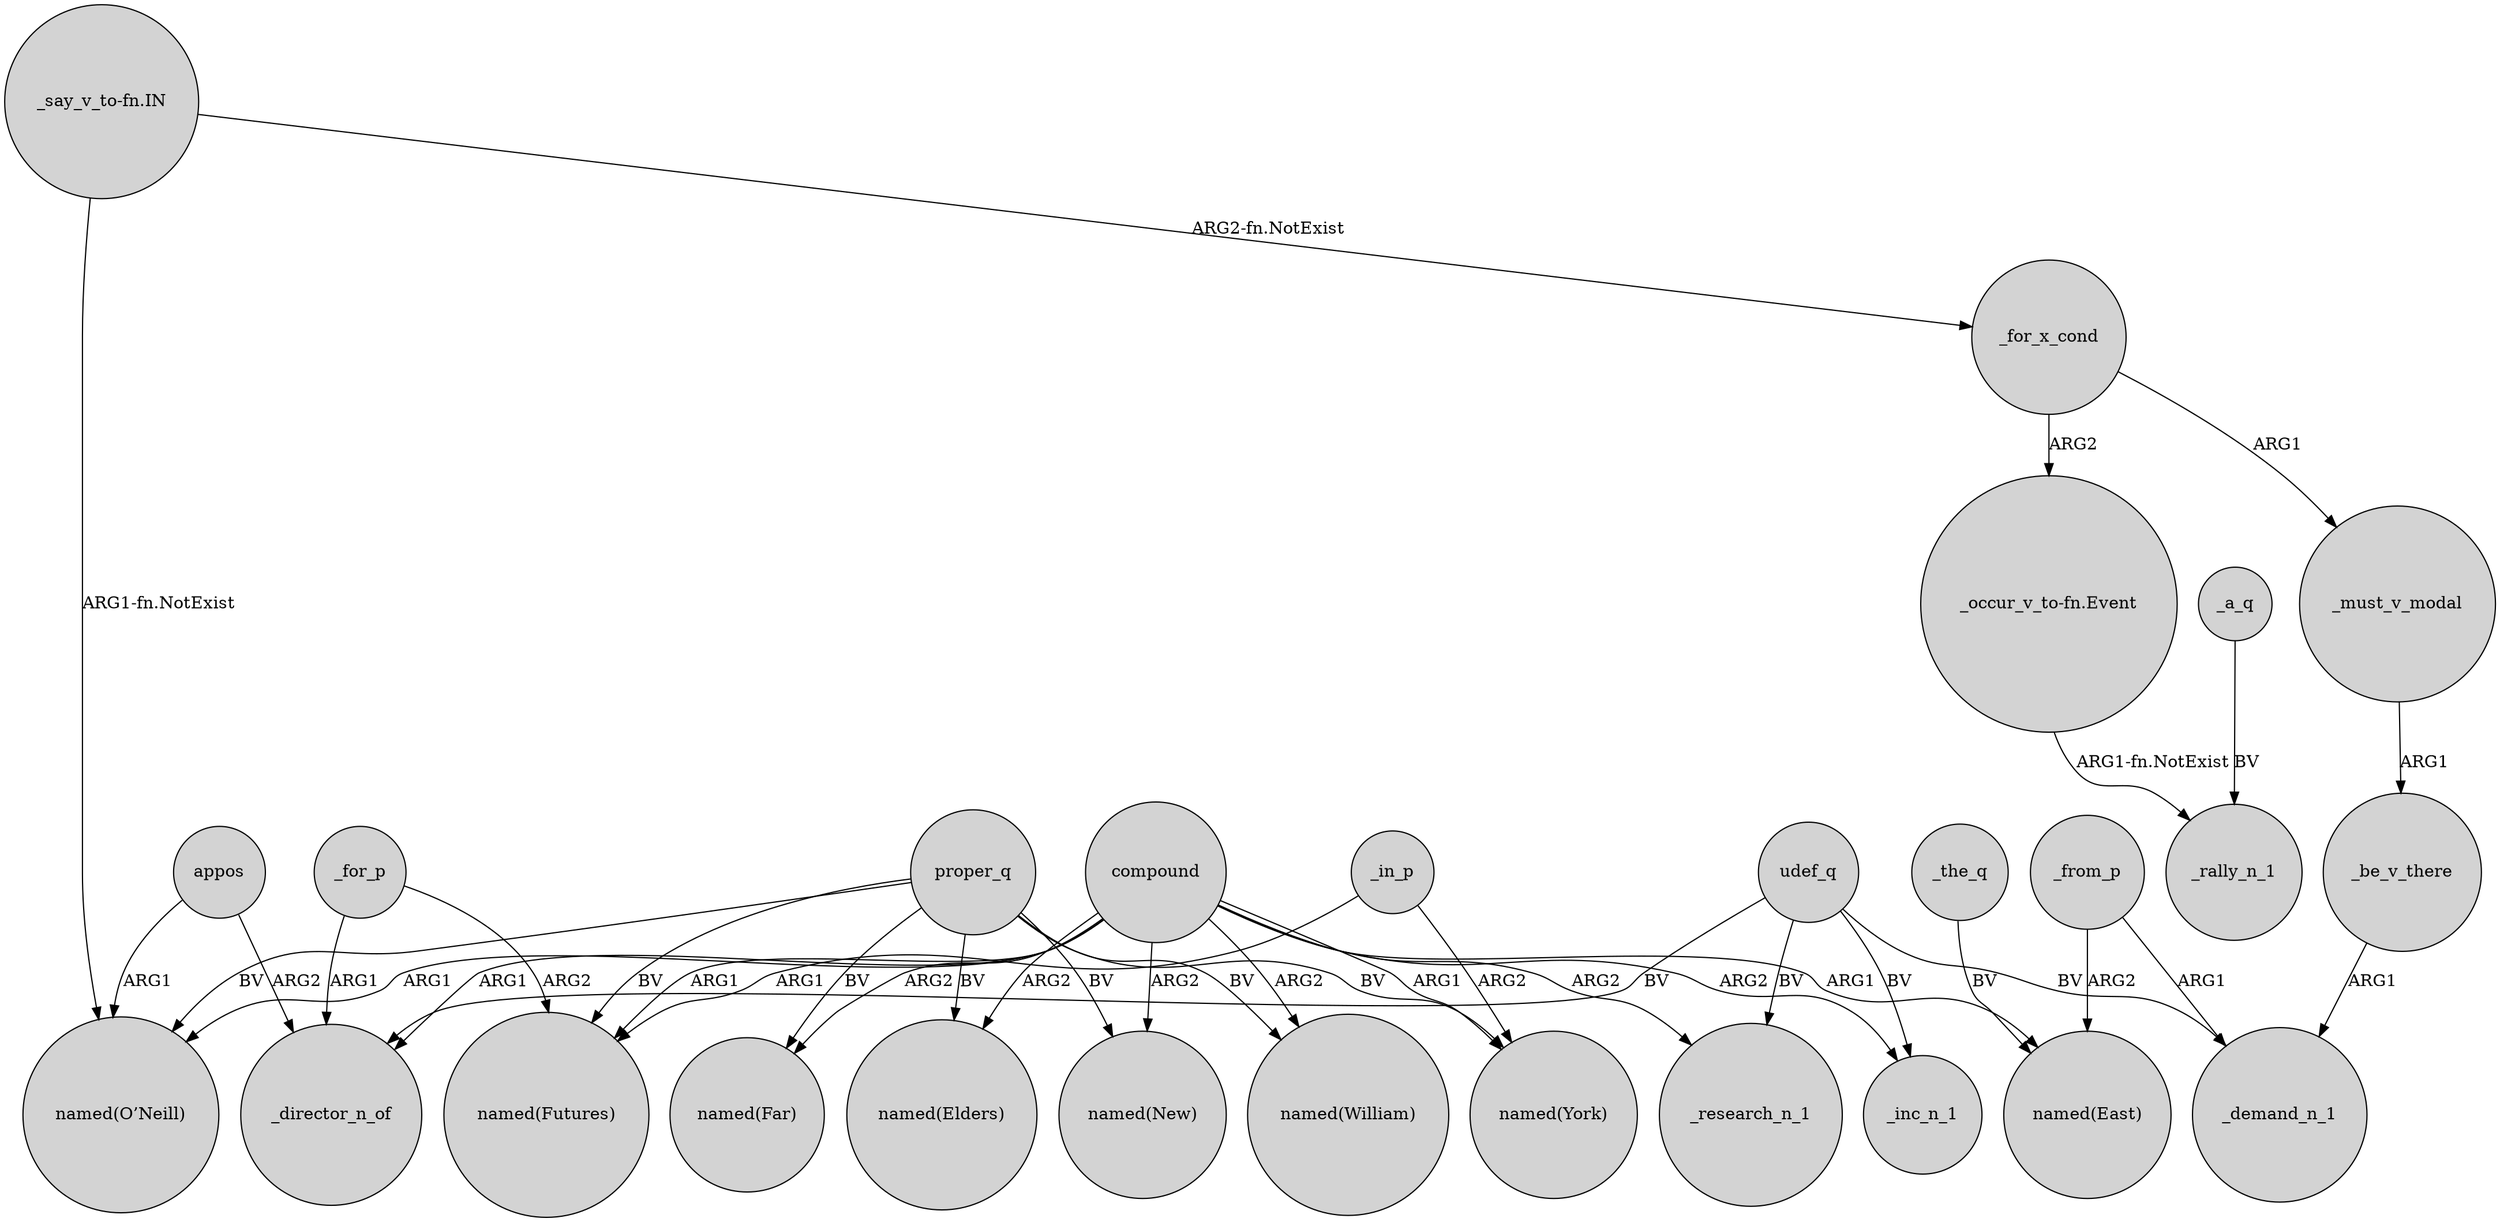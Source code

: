digraph {
	node [shape=circle style=filled]
	"_say_v_to-fn.IN" -> "named(O’Neill)" [label="ARG1-fn.NotExist"]
	appos -> "named(O’Neill)" [label=ARG1]
	udef_q -> _inc_n_1 [label=BV]
	compound -> "named(New)" [label=ARG2]
	_for_x_cond -> _must_v_modal [label=ARG1]
	proper_q -> "named(Futures)" [label=BV]
	proper_q -> "named(New)" [label=BV]
	_for_x_cond -> "_occur_v_to-fn.Event" [label=ARG2]
	_the_q -> "named(East)" [label=BV]
	_for_p -> _director_n_of [label=ARG1]
	udef_q -> _research_n_1 [label=BV]
	_in_p -> "named(Futures)" [label=ARG1]
	compound -> "named(Elders)" [label=ARG2]
	compound -> "named(Far)" [label=ARG2]
	_be_v_there -> _demand_n_1 [label=ARG1]
	_from_p -> _demand_n_1 [label=ARG1]
	proper_q -> "named(O’Neill)" [label=BV]
	_from_p -> "named(East)" [label=ARG2]
	compound -> "named(O’Neill)" [label=ARG1]
	_a_q -> _rally_n_1 [label=BV]
	compound -> "named(York)" [label=ARG1]
	compound -> "named(William)" [label=ARG2]
	udef_q -> _demand_n_1 [label=BV]
	compound -> "named(East)" [label=ARG1]
	compound -> "named(Futures)" [label=ARG1]
	"_say_v_to-fn.IN" -> _for_x_cond [label="ARG2-fn.NotExist"]
	"_occur_v_to-fn.Event" -> _rally_n_1 [label="ARG1-fn.NotExist"]
	_in_p -> "named(York)" [label=ARG2]
	proper_q -> "named(Far)" [label=BV]
	compound -> _director_n_of [label=ARG1]
	compound -> _research_n_1 [label=ARG2]
	_for_p -> "named(Futures)" [label=ARG2]
	proper_q -> "named(Elders)" [label=BV]
	proper_q -> "named(York)" [label=BV]
	appos -> _director_n_of [label=ARG2]
	compound -> _inc_n_1 [label=ARG2]
	udef_q -> _director_n_of [label=BV]
	proper_q -> "named(William)" [label=BV]
	_must_v_modal -> _be_v_there [label=ARG1]
}
